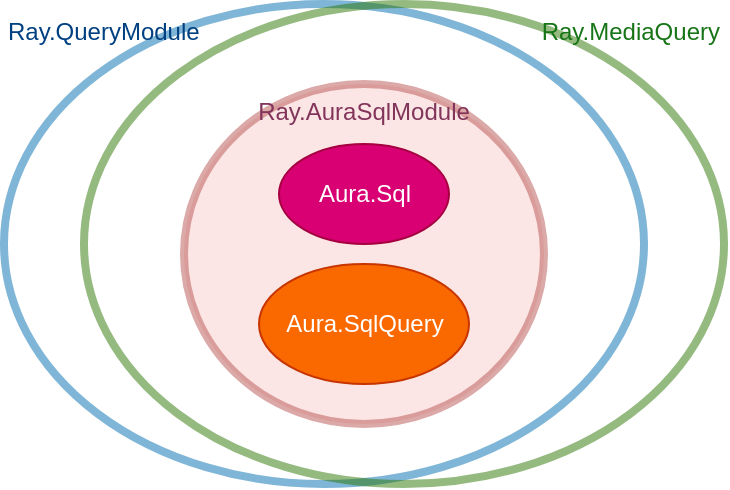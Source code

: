 <mxfile version="17.4.1" type="github">
  <diagram id="C35GCgYAR9k-mV00ap4P" name="ページ1">
    <mxGraphModel dx="599" dy="511" grid="1" gridSize="10" guides="1" tooltips="1" connect="1" arrows="1" fold="1" page="1" pageScale="1" pageWidth="827" pageHeight="1169" math="0" shadow="0">
      <root>
        <mxCell id="0" />
        <mxCell id="1" parent="0" />
        <mxCell id="-6WsiaBZsXEjQQ2cWQRS-3" value="Ray.QueryModule" style="ellipse;whiteSpace=wrap;html=1;fillColor=none;verticalAlign=top;align=left;strokeColor=#006EAF;opacity=50;fontColor=#004080;strokeWidth=4;" vertex="1" parent="1">
          <mxGeometry x="40" y="120" width="320" height="240" as="geometry" />
        </mxCell>
        <mxCell id="-6WsiaBZsXEjQQ2cWQRS-4" value="Ray.MediaQuery" style="ellipse;whiteSpace=wrap;html=1;fillColor=none;verticalAlign=top;align=right;strokeColor=#2D7600;opacity=50;fontColor=#177517;strokeWidth=4;" vertex="1" parent="1">
          <mxGeometry x="80" y="120" width="320" height="240" as="geometry" />
        </mxCell>
        <mxCell id="-6WsiaBZsXEjQQ2cWQRS-5" value="Ray.AuraSqlModule" style="ellipse;whiteSpace=wrap;html=1;fillColor=#f8cecc;verticalAlign=top;strokeColor=#b85450;opacity=50;fontColor=#82345B;strokeWidth=4;" vertex="1" parent="1">
          <mxGeometry x="130" y="160" width="180" height="170" as="geometry" />
        </mxCell>
        <mxCell id="-6WsiaBZsXEjQQ2cWQRS-6" value="Aura.Sql" style="ellipse;whiteSpace=wrap;html=1;fillColor=#d80073;fontColor=#ffffff;strokeColor=#A50040;" vertex="1" parent="1">
          <mxGeometry x="177.5" y="190" width="85" height="50" as="geometry" />
        </mxCell>
        <mxCell id="-6WsiaBZsXEjQQ2cWQRS-7" value="Aura.SqlQuery" style="ellipse;whiteSpace=wrap;html=1;fillColor=#fa6800;fontColor=#FFFFFF;strokeColor=#C73500;" vertex="1" parent="1">
          <mxGeometry x="167.5" y="250" width="105" height="60" as="geometry" />
        </mxCell>
      </root>
    </mxGraphModel>
  </diagram>
</mxfile>
